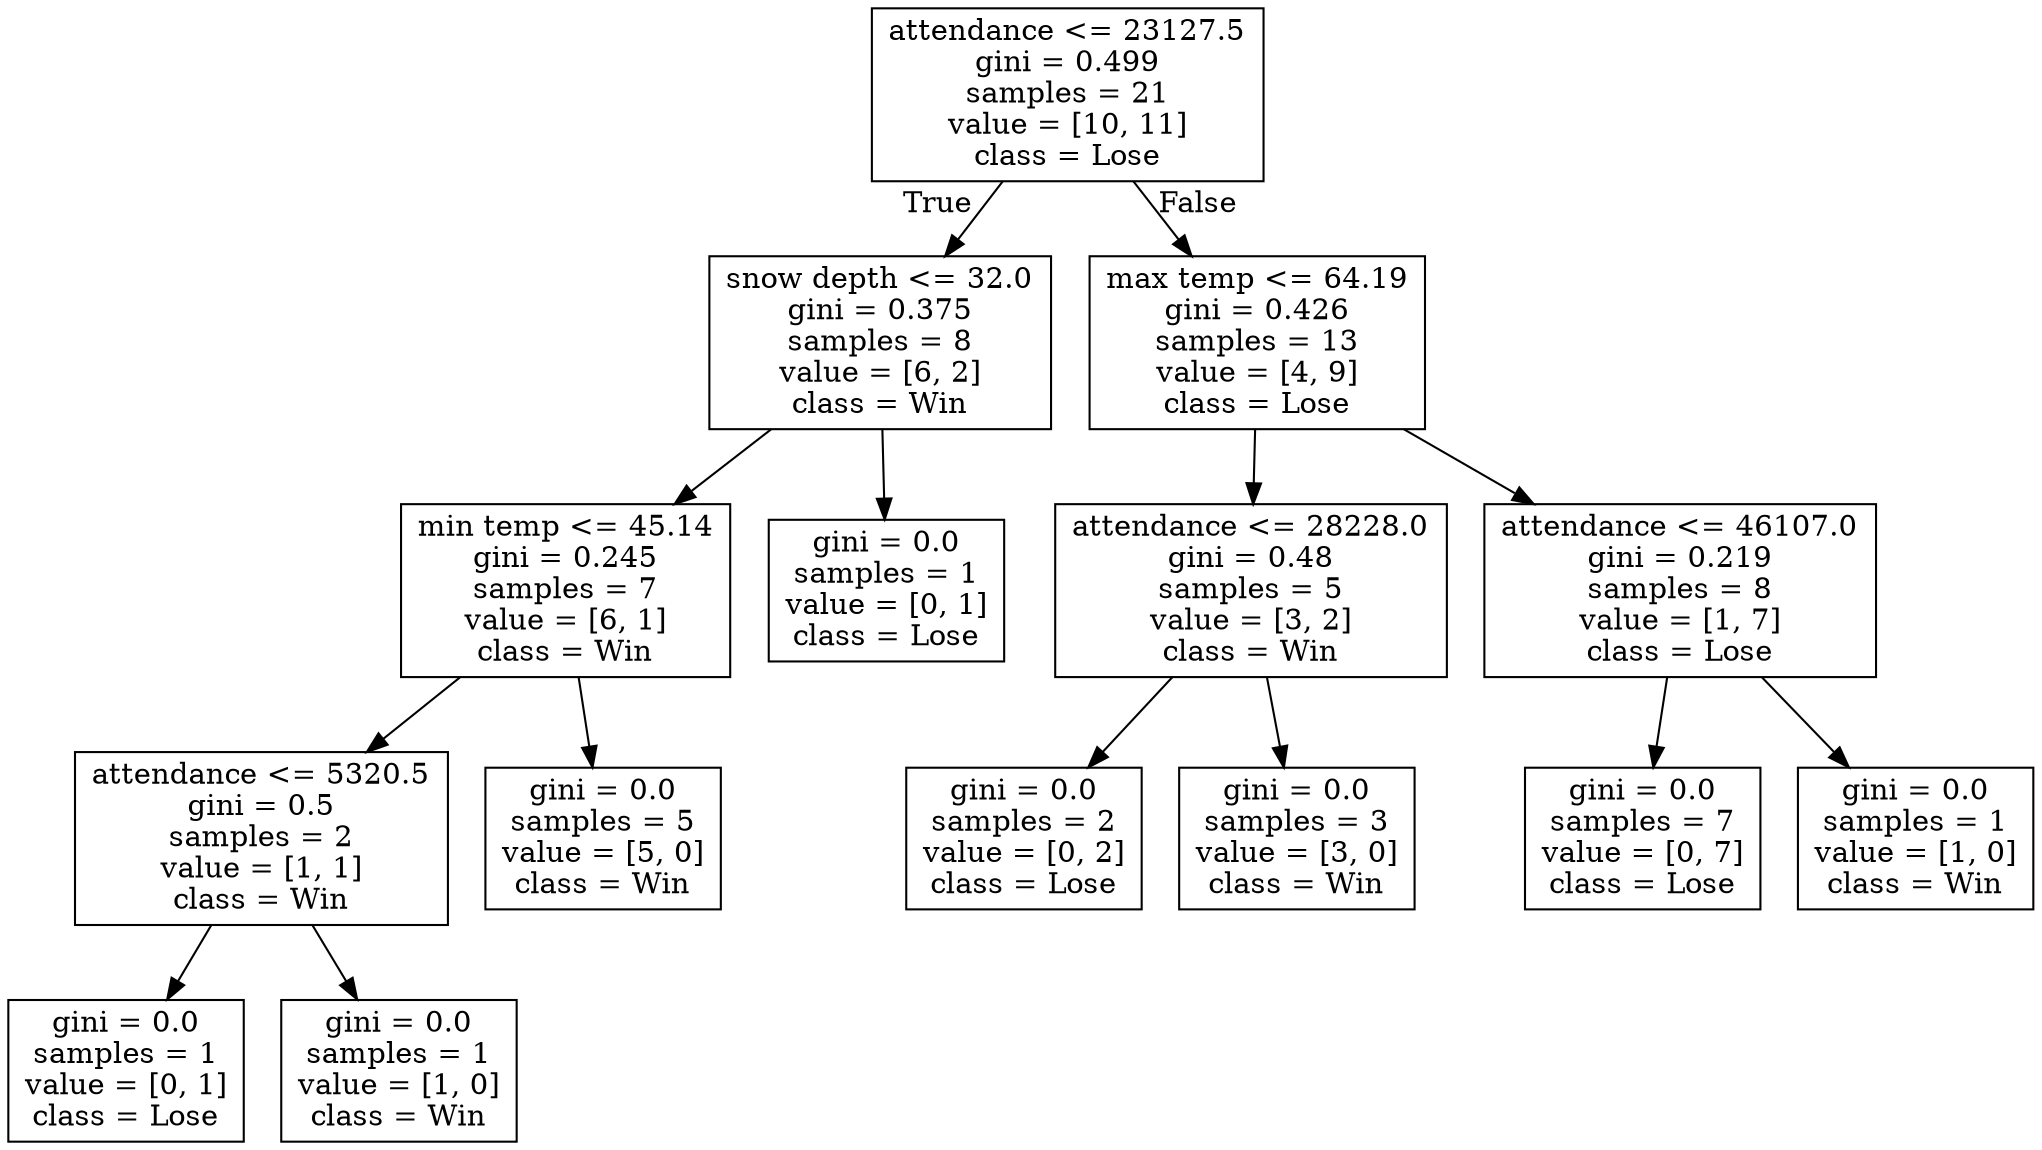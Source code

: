 digraph Tree {
node [shape=box] ;
0 [label="attendance <= 23127.5\ngini = 0.499\nsamples = 21\nvalue = [10, 11]\nclass = Lose"] ;
1 [label="snow depth <= 32.0\ngini = 0.375\nsamples = 8\nvalue = [6, 2]\nclass = Win"] ;
0 -> 1 [labeldistance=2.5, labelangle=45, headlabel="True"] ;
2 [label="min temp <= 45.14\ngini = 0.245\nsamples = 7\nvalue = [6, 1]\nclass = Win"] ;
1 -> 2 ;
3 [label="attendance <= 5320.5\ngini = 0.5\nsamples = 2\nvalue = [1, 1]\nclass = Win"] ;
2 -> 3 ;
4 [label="gini = 0.0\nsamples = 1\nvalue = [0, 1]\nclass = Lose"] ;
3 -> 4 ;
5 [label="gini = 0.0\nsamples = 1\nvalue = [1, 0]\nclass = Win"] ;
3 -> 5 ;
6 [label="gini = 0.0\nsamples = 5\nvalue = [5, 0]\nclass = Win"] ;
2 -> 6 ;
7 [label="gini = 0.0\nsamples = 1\nvalue = [0, 1]\nclass = Lose"] ;
1 -> 7 ;
8 [label="max temp <= 64.19\ngini = 0.426\nsamples = 13\nvalue = [4, 9]\nclass = Lose"] ;
0 -> 8 [labeldistance=2.5, labelangle=-45, headlabel="False"] ;
9 [label="attendance <= 28228.0\ngini = 0.48\nsamples = 5\nvalue = [3, 2]\nclass = Win"] ;
8 -> 9 ;
10 [label="gini = 0.0\nsamples = 2\nvalue = [0, 2]\nclass = Lose"] ;
9 -> 10 ;
11 [label="gini = 0.0\nsamples = 3\nvalue = [3, 0]\nclass = Win"] ;
9 -> 11 ;
12 [label="attendance <= 46107.0\ngini = 0.219\nsamples = 8\nvalue = [1, 7]\nclass = Lose"] ;
8 -> 12 ;
13 [label="gini = 0.0\nsamples = 7\nvalue = [0, 7]\nclass = Lose"] ;
12 -> 13 ;
14 [label="gini = 0.0\nsamples = 1\nvalue = [1, 0]\nclass = Win"] ;
12 -> 14 ;
}